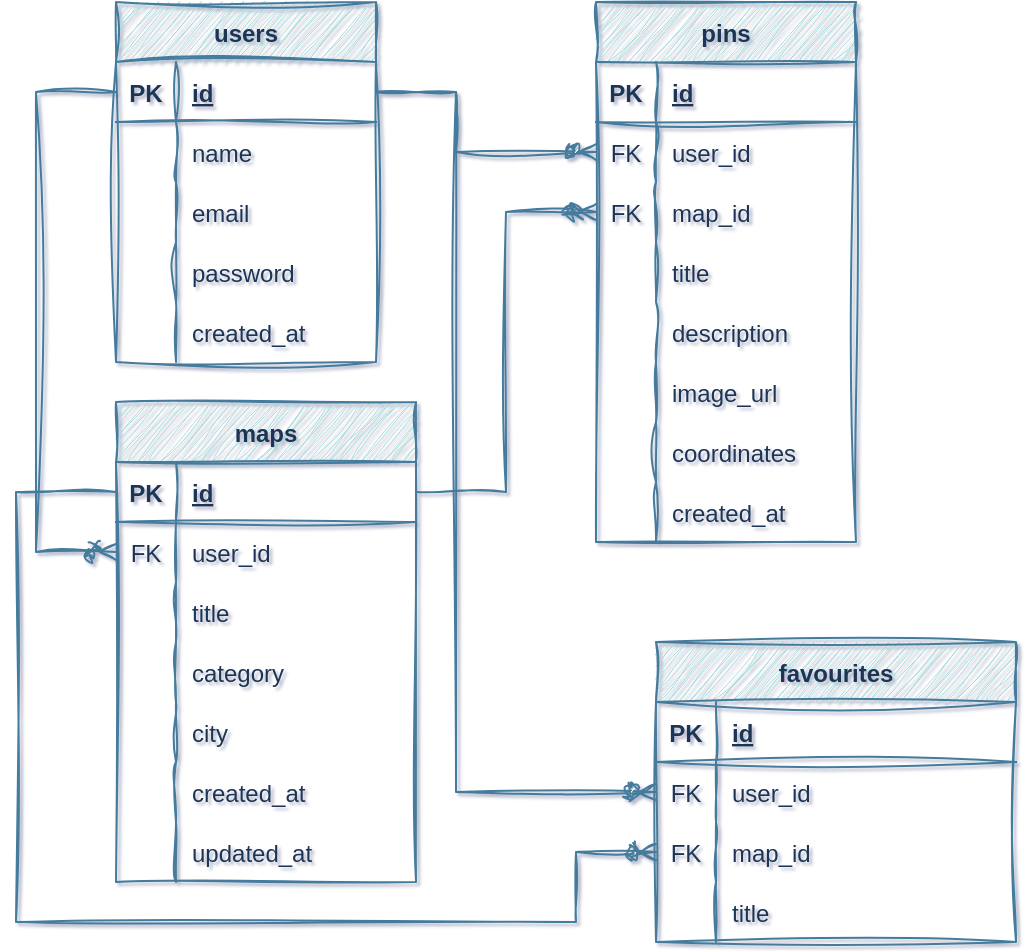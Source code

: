 <mxfile version="20.8.23" type="device"><diagram name="Page-1" id="-KQDsfkkm1I9ZccUTh6i"><mxGraphModel dx="874" dy="491" grid="1" gridSize="10" guides="1" tooltips="1" connect="1" arrows="1" fold="1" page="1" pageScale="1" pageWidth="850" pageHeight="1100" math="0" shadow="1"><root><mxCell id="0"/><mxCell id="1" parent="0"/><mxCell id="cDpO7_3bzDViNYDsbQps-1" value="users" style="shape=table;startSize=30;container=1;collapsible=1;childLayout=tableLayout;fixedRows=1;rowLines=0;fontStyle=1;align=center;resizeLast=1;sketch=1;curveFitting=1;jiggle=2;labelBackgroundColor=none;fillColor=#A8DADC;strokeColor=#457B9D;fontColor=#1D3557;rounded=0;" parent="1" vertex="1"><mxGeometry x="120" y="40" width="130" height="180" as="geometry"/></mxCell><mxCell id="cDpO7_3bzDViNYDsbQps-2" value="" style="shape=tableRow;horizontal=0;startSize=0;swimlaneHead=0;swimlaneBody=0;fillColor=none;collapsible=0;dropTarget=0;points=[[0,0.5],[1,0.5]];portConstraint=eastwest;top=0;left=0;right=0;bottom=1;sketch=1;curveFitting=1;jiggle=2;labelBackgroundColor=none;strokeColor=#457B9D;fontColor=#1D3557;rounded=0;" parent="cDpO7_3bzDViNYDsbQps-1" vertex="1"><mxGeometry y="30" width="130" height="30" as="geometry"/></mxCell><mxCell id="cDpO7_3bzDViNYDsbQps-3" value="PK" style="shape=partialRectangle;connectable=0;fillColor=none;top=0;left=0;bottom=0;right=0;fontStyle=1;overflow=hidden;sketch=1;curveFitting=1;jiggle=2;labelBackgroundColor=none;strokeColor=#457B9D;fontColor=#1D3557;rounded=0;" parent="cDpO7_3bzDViNYDsbQps-2" vertex="1"><mxGeometry width="30" height="30" as="geometry"><mxRectangle width="30" height="30" as="alternateBounds"/></mxGeometry></mxCell><mxCell id="cDpO7_3bzDViNYDsbQps-4" value="id" style="shape=partialRectangle;connectable=0;fillColor=none;top=0;left=0;bottom=0;right=0;align=left;spacingLeft=6;fontStyle=5;overflow=hidden;sketch=1;curveFitting=1;jiggle=2;labelBackgroundColor=none;strokeColor=#457B9D;fontColor=#1D3557;rounded=0;" parent="cDpO7_3bzDViNYDsbQps-2" vertex="1"><mxGeometry x="30" width="100" height="30" as="geometry"><mxRectangle width="100" height="30" as="alternateBounds"/></mxGeometry></mxCell><mxCell id="cDpO7_3bzDViNYDsbQps-5" value="" style="shape=tableRow;horizontal=0;startSize=0;swimlaneHead=0;swimlaneBody=0;fillColor=none;collapsible=0;dropTarget=0;points=[[0,0.5],[1,0.5]];portConstraint=eastwest;top=0;left=0;right=0;bottom=0;sketch=1;curveFitting=1;jiggle=2;labelBackgroundColor=none;strokeColor=#457B9D;fontColor=#1D3557;rounded=0;" parent="cDpO7_3bzDViNYDsbQps-1" vertex="1"><mxGeometry y="60" width="130" height="30" as="geometry"/></mxCell><mxCell id="cDpO7_3bzDViNYDsbQps-6" value="" style="shape=partialRectangle;connectable=0;fillColor=none;top=0;left=0;bottom=0;right=0;editable=1;overflow=hidden;sketch=1;curveFitting=1;jiggle=2;labelBackgroundColor=none;strokeColor=#457B9D;fontColor=#1D3557;rounded=0;" parent="cDpO7_3bzDViNYDsbQps-5" vertex="1"><mxGeometry width="30" height="30" as="geometry"><mxRectangle width="30" height="30" as="alternateBounds"/></mxGeometry></mxCell><mxCell id="cDpO7_3bzDViNYDsbQps-7" value="name" style="shape=partialRectangle;connectable=0;fillColor=none;top=0;left=0;bottom=0;right=0;align=left;spacingLeft=6;overflow=hidden;sketch=1;curveFitting=1;jiggle=2;labelBackgroundColor=none;strokeColor=#457B9D;fontColor=#1D3557;rounded=0;" parent="cDpO7_3bzDViNYDsbQps-5" vertex="1"><mxGeometry x="30" width="100" height="30" as="geometry"><mxRectangle width="100" height="30" as="alternateBounds"/></mxGeometry></mxCell><mxCell id="cDpO7_3bzDViNYDsbQps-8" value="" style="shape=tableRow;horizontal=0;startSize=0;swimlaneHead=0;swimlaneBody=0;fillColor=none;collapsible=0;dropTarget=0;points=[[0,0.5],[1,0.5]];portConstraint=eastwest;top=0;left=0;right=0;bottom=0;sketch=1;curveFitting=1;jiggle=2;labelBackgroundColor=none;strokeColor=#457B9D;fontColor=#1D3557;rounded=0;" parent="cDpO7_3bzDViNYDsbQps-1" vertex="1"><mxGeometry y="90" width="130" height="30" as="geometry"/></mxCell><mxCell id="cDpO7_3bzDViNYDsbQps-9" value="" style="shape=partialRectangle;connectable=0;fillColor=none;top=0;left=0;bottom=0;right=0;editable=1;overflow=hidden;sketch=1;curveFitting=1;jiggle=2;labelBackgroundColor=none;strokeColor=#457B9D;fontColor=#1D3557;rounded=0;" parent="cDpO7_3bzDViNYDsbQps-8" vertex="1"><mxGeometry width="30" height="30" as="geometry"><mxRectangle width="30" height="30" as="alternateBounds"/></mxGeometry></mxCell><mxCell id="cDpO7_3bzDViNYDsbQps-10" value="email" style="shape=partialRectangle;connectable=0;fillColor=none;top=0;left=0;bottom=0;right=0;align=left;spacingLeft=6;overflow=hidden;sketch=1;curveFitting=1;jiggle=2;labelBackgroundColor=none;strokeColor=#457B9D;fontColor=#1D3557;rounded=0;" parent="cDpO7_3bzDViNYDsbQps-8" vertex="1"><mxGeometry x="30" width="100" height="30" as="geometry"><mxRectangle width="100" height="30" as="alternateBounds"/></mxGeometry></mxCell><mxCell id="cDpO7_3bzDViNYDsbQps-11" value="" style="shape=tableRow;horizontal=0;startSize=0;swimlaneHead=0;swimlaneBody=0;fillColor=none;collapsible=0;dropTarget=0;points=[[0,0.5],[1,0.5]];portConstraint=eastwest;top=0;left=0;right=0;bottom=0;sketch=1;curveFitting=1;jiggle=2;labelBackgroundColor=none;strokeColor=#457B9D;fontColor=#1D3557;rounded=0;" parent="cDpO7_3bzDViNYDsbQps-1" vertex="1"><mxGeometry y="120" width="130" height="30" as="geometry"/></mxCell><mxCell id="cDpO7_3bzDViNYDsbQps-12" value="" style="shape=partialRectangle;connectable=0;fillColor=none;top=0;left=0;bottom=0;right=0;editable=1;overflow=hidden;sketch=1;curveFitting=1;jiggle=2;labelBackgroundColor=none;strokeColor=#457B9D;fontColor=#1D3557;rounded=0;" parent="cDpO7_3bzDViNYDsbQps-11" vertex="1"><mxGeometry width="30" height="30" as="geometry"><mxRectangle width="30" height="30" as="alternateBounds"/></mxGeometry></mxCell><mxCell id="cDpO7_3bzDViNYDsbQps-13" value="password" style="shape=partialRectangle;connectable=0;fillColor=none;top=0;left=0;bottom=0;right=0;align=left;spacingLeft=6;overflow=hidden;sketch=1;curveFitting=1;jiggle=2;labelBackgroundColor=none;strokeColor=#457B9D;fontColor=#1D3557;rounded=0;" parent="cDpO7_3bzDViNYDsbQps-11" vertex="1"><mxGeometry x="30" width="100" height="30" as="geometry"><mxRectangle width="100" height="30" as="alternateBounds"/></mxGeometry></mxCell><mxCell id="-z8tVT0KlxgqR9c1nPJX-4" value="" style="shape=tableRow;horizontal=0;startSize=0;swimlaneHead=0;swimlaneBody=0;fillColor=none;collapsible=0;dropTarget=0;points=[[0,0.5],[1,0.5]];portConstraint=eastwest;top=0;left=0;right=0;bottom=0;sketch=1;curveFitting=1;jiggle=2;labelBackgroundColor=none;strokeColor=#457B9D;fontColor=#1D3557;rounded=0;" vertex="1" parent="cDpO7_3bzDViNYDsbQps-1"><mxGeometry y="150" width="130" height="30" as="geometry"/></mxCell><mxCell id="-z8tVT0KlxgqR9c1nPJX-5" value="" style="shape=partialRectangle;connectable=0;fillColor=none;top=0;left=0;bottom=0;right=0;editable=1;overflow=hidden;sketch=1;curveFitting=1;jiggle=2;labelBackgroundColor=none;strokeColor=#457B9D;fontColor=#1D3557;rounded=0;" vertex="1" parent="-z8tVT0KlxgqR9c1nPJX-4"><mxGeometry width="30" height="30" as="geometry"><mxRectangle width="30" height="30" as="alternateBounds"/></mxGeometry></mxCell><mxCell id="-z8tVT0KlxgqR9c1nPJX-6" value="created_at" style="shape=partialRectangle;connectable=0;fillColor=none;top=0;left=0;bottom=0;right=0;align=left;spacingLeft=6;overflow=hidden;sketch=1;curveFitting=1;jiggle=2;labelBackgroundColor=none;strokeColor=#457B9D;fontColor=#1D3557;rounded=0;" vertex="1" parent="-z8tVT0KlxgqR9c1nPJX-4"><mxGeometry x="30" width="100" height="30" as="geometry"><mxRectangle width="100" height="30" as="alternateBounds"/></mxGeometry></mxCell><mxCell id="cDpO7_3bzDViNYDsbQps-14" value="maps" style="shape=table;startSize=30;container=1;collapsible=1;childLayout=tableLayout;fixedRows=1;rowLines=0;fontStyle=1;align=center;resizeLast=1;sketch=1;curveFitting=1;jiggle=2;labelBackgroundColor=none;fillColor=#A8DADC;strokeColor=#457B9D;fontColor=#1D3557;rounded=0;" parent="1" vertex="1"><mxGeometry x="120" y="240" width="150" height="240" as="geometry"/></mxCell><mxCell id="cDpO7_3bzDViNYDsbQps-15" value="" style="shape=tableRow;horizontal=0;startSize=0;swimlaneHead=0;swimlaneBody=0;fillColor=none;collapsible=0;dropTarget=0;points=[[0,0.5],[1,0.5]];portConstraint=eastwest;top=0;left=0;right=0;bottom=1;sketch=1;curveFitting=1;jiggle=2;labelBackgroundColor=none;strokeColor=#457B9D;fontColor=#1D3557;rounded=0;" parent="cDpO7_3bzDViNYDsbQps-14" vertex="1"><mxGeometry y="30" width="150" height="30" as="geometry"/></mxCell><mxCell id="cDpO7_3bzDViNYDsbQps-16" value="PK" style="shape=partialRectangle;connectable=0;fillColor=none;top=0;left=0;bottom=0;right=0;fontStyle=1;overflow=hidden;sketch=1;curveFitting=1;jiggle=2;labelBackgroundColor=none;strokeColor=#457B9D;fontColor=#1D3557;rounded=0;" parent="cDpO7_3bzDViNYDsbQps-15" vertex="1"><mxGeometry width="30" height="30" as="geometry"><mxRectangle width="30" height="30" as="alternateBounds"/></mxGeometry></mxCell><mxCell id="cDpO7_3bzDViNYDsbQps-17" value="id" style="shape=partialRectangle;connectable=0;fillColor=none;top=0;left=0;bottom=0;right=0;align=left;spacingLeft=6;fontStyle=5;overflow=hidden;sketch=1;curveFitting=1;jiggle=2;labelBackgroundColor=none;strokeColor=#457B9D;fontColor=#1D3557;rounded=0;" parent="cDpO7_3bzDViNYDsbQps-15" vertex="1"><mxGeometry x="30" width="120" height="30" as="geometry"><mxRectangle width="120" height="30" as="alternateBounds"/></mxGeometry></mxCell><mxCell id="cDpO7_3bzDViNYDsbQps-88" value="" style="shape=tableRow;horizontal=0;startSize=0;swimlaneHead=0;swimlaneBody=0;fillColor=none;collapsible=0;dropTarget=0;points=[[0,0.5],[1,0.5]];portConstraint=eastwest;top=0;left=0;right=0;bottom=0;sketch=1;curveFitting=1;jiggle=2;labelBackgroundColor=none;strokeColor=#457B9D;fontColor=#1D3557;rounded=0;" parent="cDpO7_3bzDViNYDsbQps-14" vertex="1"><mxGeometry y="60" width="150" height="30" as="geometry"/></mxCell><mxCell id="cDpO7_3bzDViNYDsbQps-89" value="FK" style="shape=partialRectangle;connectable=0;fillColor=none;top=0;left=0;bottom=0;right=0;fontStyle=0;overflow=hidden;sketch=1;curveFitting=1;jiggle=2;labelBackgroundColor=none;strokeColor=#457B9D;fontColor=#1D3557;rounded=0;" parent="cDpO7_3bzDViNYDsbQps-88" vertex="1"><mxGeometry width="30" height="30" as="geometry"><mxRectangle width="30" height="30" as="alternateBounds"/></mxGeometry></mxCell><mxCell id="cDpO7_3bzDViNYDsbQps-90" value="user_id" style="shape=partialRectangle;connectable=0;fillColor=none;top=0;left=0;bottom=0;right=0;align=left;spacingLeft=6;fontStyle=0;overflow=hidden;sketch=1;curveFitting=1;jiggle=2;labelBackgroundColor=none;strokeColor=#457B9D;fontColor=#1D3557;rounded=0;" parent="cDpO7_3bzDViNYDsbQps-88" vertex="1"><mxGeometry x="30" width="120" height="30" as="geometry"><mxRectangle width="120" height="30" as="alternateBounds"/></mxGeometry></mxCell><mxCell id="cDpO7_3bzDViNYDsbQps-18" value="" style="shape=tableRow;horizontal=0;startSize=0;swimlaneHead=0;swimlaneBody=0;fillColor=none;collapsible=0;dropTarget=0;points=[[0,0.5],[1,0.5]];portConstraint=eastwest;top=0;left=0;right=0;bottom=0;sketch=1;curveFitting=1;jiggle=2;labelBackgroundColor=none;strokeColor=#457B9D;fontColor=#1D3557;rounded=0;" parent="cDpO7_3bzDViNYDsbQps-14" vertex="1"><mxGeometry y="90" width="150" height="30" as="geometry"/></mxCell><mxCell id="cDpO7_3bzDViNYDsbQps-19" value="" style="shape=partialRectangle;connectable=0;fillColor=none;top=0;left=0;bottom=0;right=0;editable=1;overflow=hidden;sketch=1;curveFitting=1;jiggle=2;labelBackgroundColor=none;strokeColor=#457B9D;fontColor=#1D3557;rounded=0;" parent="cDpO7_3bzDViNYDsbQps-18" vertex="1"><mxGeometry width="30" height="30" as="geometry"><mxRectangle width="30" height="30" as="alternateBounds"/></mxGeometry></mxCell><mxCell id="cDpO7_3bzDViNYDsbQps-20" value="title" style="shape=partialRectangle;connectable=0;fillColor=none;top=0;left=0;bottom=0;right=0;align=left;spacingLeft=6;overflow=hidden;sketch=1;curveFitting=1;jiggle=2;labelBackgroundColor=none;strokeColor=#457B9D;fontColor=#1D3557;rounded=0;" parent="cDpO7_3bzDViNYDsbQps-18" vertex="1"><mxGeometry x="30" width="120" height="30" as="geometry"><mxRectangle width="120" height="30" as="alternateBounds"/></mxGeometry></mxCell><mxCell id="cDpO7_3bzDViNYDsbQps-21" value="" style="shape=tableRow;horizontal=0;startSize=0;swimlaneHead=0;swimlaneBody=0;fillColor=none;collapsible=0;dropTarget=0;points=[[0,0.5],[1,0.5]];portConstraint=eastwest;top=0;left=0;right=0;bottom=0;sketch=1;curveFitting=1;jiggle=2;labelBackgroundColor=none;strokeColor=#457B9D;fontColor=#1D3557;rounded=0;" parent="cDpO7_3bzDViNYDsbQps-14" vertex="1"><mxGeometry y="120" width="150" height="30" as="geometry"/></mxCell><mxCell id="cDpO7_3bzDViNYDsbQps-22" value="" style="shape=partialRectangle;connectable=0;fillColor=none;top=0;left=0;bottom=0;right=0;editable=1;overflow=hidden;sketch=1;curveFitting=1;jiggle=2;labelBackgroundColor=none;strokeColor=#457B9D;fontColor=#1D3557;rounded=0;" parent="cDpO7_3bzDViNYDsbQps-21" vertex="1"><mxGeometry width="30" height="30" as="geometry"><mxRectangle width="30" height="30" as="alternateBounds"/></mxGeometry></mxCell><mxCell id="cDpO7_3bzDViNYDsbQps-23" value="category" style="shape=partialRectangle;connectable=0;fillColor=none;top=0;left=0;bottom=0;right=0;align=left;spacingLeft=6;overflow=hidden;sketch=1;curveFitting=1;jiggle=2;labelBackgroundColor=none;strokeColor=#457B9D;fontColor=#1D3557;rounded=0;" parent="cDpO7_3bzDViNYDsbQps-21" vertex="1"><mxGeometry x="30" width="120" height="30" as="geometry"><mxRectangle width="120" height="30" as="alternateBounds"/></mxGeometry></mxCell><mxCell id="cDpO7_3bzDViNYDsbQps-24" value="" style="shape=tableRow;horizontal=0;startSize=0;swimlaneHead=0;swimlaneBody=0;fillColor=none;collapsible=0;dropTarget=0;points=[[0,0.5],[1,0.5]];portConstraint=eastwest;top=0;left=0;right=0;bottom=0;sketch=1;curveFitting=1;jiggle=2;labelBackgroundColor=none;strokeColor=#457B9D;fontColor=#1D3557;rounded=0;" parent="cDpO7_3bzDViNYDsbQps-14" vertex="1"><mxGeometry y="150" width="150" height="30" as="geometry"/></mxCell><mxCell id="cDpO7_3bzDViNYDsbQps-25" value="" style="shape=partialRectangle;connectable=0;fillColor=none;top=0;left=0;bottom=0;right=0;editable=1;overflow=hidden;sketch=1;curveFitting=1;jiggle=2;labelBackgroundColor=none;strokeColor=#457B9D;fontColor=#1D3557;rounded=0;" parent="cDpO7_3bzDViNYDsbQps-24" vertex="1"><mxGeometry width="30" height="30" as="geometry"><mxRectangle width="30" height="30" as="alternateBounds"/></mxGeometry></mxCell><mxCell id="cDpO7_3bzDViNYDsbQps-26" value="city" style="shape=partialRectangle;connectable=0;fillColor=none;top=0;left=0;bottom=0;right=0;align=left;spacingLeft=6;overflow=hidden;sketch=1;curveFitting=1;jiggle=2;labelBackgroundColor=none;strokeColor=#457B9D;fontColor=#1D3557;rounded=0;" parent="cDpO7_3bzDViNYDsbQps-24" vertex="1"><mxGeometry x="30" width="120" height="30" as="geometry"><mxRectangle width="120" height="30" as="alternateBounds"/></mxGeometry></mxCell><mxCell id="-z8tVT0KlxgqR9c1nPJX-7" value="" style="shape=tableRow;horizontal=0;startSize=0;swimlaneHead=0;swimlaneBody=0;fillColor=none;collapsible=0;dropTarget=0;points=[[0,0.5],[1,0.5]];portConstraint=eastwest;top=0;left=0;right=0;bottom=0;sketch=1;curveFitting=1;jiggle=2;labelBackgroundColor=none;strokeColor=#457B9D;fontColor=#1D3557;rounded=0;" vertex="1" parent="cDpO7_3bzDViNYDsbQps-14"><mxGeometry y="180" width="150" height="30" as="geometry"/></mxCell><mxCell id="-z8tVT0KlxgqR9c1nPJX-8" value="" style="shape=partialRectangle;connectable=0;fillColor=none;top=0;left=0;bottom=0;right=0;editable=1;overflow=hidden;sketch=1;curveFitting=1;jiggle=2;labelBackgroundColor=none;strokeColor=#457B9D;fontColor=#1D3557;rounded=0;" vertex="1" parent="-z8tVT0KlxgqR9c1nPJX-7"><mxGeometry width="30" height="30" as="geometry"><mxRectangle width="30" height="30" as="alternateBounds"/></mxGeometry></mxCell><mxCell id="-z8tVT0KlxgqR9c1nPJX-9" value="created_at" style="shape=partialRectangle;connectable=0;fillColor=none;top=0;left=0;bottom=0;right=0;align=left;spacingLeft=6;overflow=hidden;sketch=1;curveFitting=1;jiggle=2;labelBackgroundColor=none;strokeColor=#457B9D;fontColor=#1D3557;rounded=0;" vertex="1" parent="-z8tVT0KlxgqR9c1nPJX-7"><mxGeometry x="30" width="120" height="30" as="geometry"><mxRectangle width="120" height="30" as="alternateBounds"/></mxGeometry></mxCell><mxCell id="-z8tVT0KlxgqR9c1nPJX-10" value="" style="shape=tableRow;horizontal=0;startSize=0;swimlaneHead=0;swimlaneBody=0;fillColor=none;collapsible=0;dropTarget=0;points=[[0,0.5],[1,0.5]];portConstraint=eastwest;top=0;left=0;right=0;bottom=0;sketch=1;curveFitting=1;jiggle=2;labelBackgroundColor=none;strokeColor=#457B9D;fontColor=#1D3557;rounded=0;" vertex="1" parent="cDpO7_3bzDViNYDsbQps-14"><mxGeometry y="210" width="150" height="30" as="geometry"/></mxCell><mxCell id="-z8tVT0KlxgqR9c1nPJX-11" value="" style="shape=partialRectangle;connectable=0;fillColor=none;top=0;left=0;bottom=0;right=0;editable=1;overflow=hidden;sketch=1;curveFitting=1;jiggle=2;labelBackgroundColor=none;strokeColor=#457B9D;fontColor=#1D3557;rounded=0;" vertex="1" parent="-z8tVT0KlxgqR9c1nPJX-10"><mxGeometry width="30" height="30" as="geometry"><mxRectangle width="30" height="30" as="alternateBounds"/></mxGeometry></mxCell><mxCell id="-z8tVT0KlxgqR9c1nPJX-12" value="updated_at" style="shape=partialRectangle;connectable=0;fillColor=none;top=0;left=0;bottom=0;right=0;align=left;spacingLeft=6;overflow=hidden;sketch=1;curveFitting=1;jiggle=2;labelBackgroundColor=none;strokeColor=#457B9D;fontColor=#1D3557;rounded=0;" vertex="1" parent="-z8tVT0KlxgqR9c1nPJX-10"><mxGeometry x="30" width="120" height="30" as="geometry"><mxRectangle width="120" height="30" as="alternateBounds"/></mxGeometry></mxCell><mxCell id="cDpO7_3bzDViNYDsbQps-31" value="pins" style="shape=table;startSize=30;container=1;collapsible=1;childLayout=tableLayout;fixedRows=1;rowLines=0;fontStyle=1;align=center;resizeLast=1;sketch=1;curveFitting=1;jiggle=2;labelBackgroundColor=none;fillColor=#A8DADC;strokeColor=#457B9D;fontColor=#1D3557;rounded=0;" parent="1" vertex="1"><mxGeometry x="360" y="40" width="130" height="270" as="geometry"/></mxCell><mxCell id="cDpO7_3bzDViNYDsbQps-32" value="" style="shape=tableRow;horizontal=0;startSize=0;swimlaneHead=0;swimlaneBody=0;fillColor=none;collapsible=0;dropTarget=0;points=[[0,0.5],[1,0.5]];portConstraint=eastwest;top=0;left=0;right=0;bottom=1;sketch=1;curveFitting=1;jiggle=2;labelBackgroundColor=none;strokeColor=#457B9D;fontColor=#1D3557;rounded=0;" parent="cDpO7_3bzDViNYDsbQps-31" vertex="1"><mxGeometry y="30" width="130" height="30" as="geometry"/></mxCell><mxCell id="cDpO7_3bzDViNYDsbQps-33" value="PK" style="shape=partialRectangle;connectable=0;fillColor=none;top=0;left=0;bottom=0;right=0;fontStyle=1;overflow=hidden;sketch=1;curveFitting=1;jiggle=2;labelBackgroundColor=none;strokeColor=#457B9D;fontColor=#1D3557;rounded=0;" parent="cDpO7_3bzDViNYDsbQps-32" vertex="1"><mxGeometry width="30" height="30" as="geometry"><mxRectangle width="30" height="30" as="alternateBounds"/></mxGeometry></mxCell><mxCell id="cDpO7_3bzDViNYDsbQps-34" value="id" style="shape=partialRectangle;connectable=0;fillColor=none;top=0;left=0;bottom=0;right=0;align=left;spacingLeft=6;fontStyle=5;overflow=hidden;sketch=1;curveFitting=1;jiggle=2;labelBackgroundColor=none;strokeColor=#457B9D;fontColor=#1D3557;rounded=0;" parent="cDpO7_3bzDViNYDsbQps-32" vertex="1"><mxGeometry x="30" width="100" height="30" as="geometry"><mxRectangle width="100" height="30" as="alternateBounds"/></mxGeometry></mxCell><mxCell id="cDpO7_3bzDViNYDsbQps-54" value="" style="shape=tableRow;horizontal=0;startSize=0;swimlaneHead=0;swimlaneBody=0;fillColor=none;collapsible=0;dropTarget=0;points=[[0,0.5],[1,0.5]];portConstraint=eastwest;top=0;left=0;right=0;bottom=0;sketch=1;curveFitting=1;jiggle=2;labelBackgroundColor=none;strokeColor=#457B9D;fontColor=#1D3557;rounded=0;" parent="cDpO7_3bzDViNYDsbQps-31" vertex="1"><mxGeometry y="60" width="130" height="30" as="geometry"/></mxCell><mxCell id="cDpO7_3bzDViNYDsbQps-55" value="FK" style="shape=partialRectangle;connectable=0;fillColor=none;top=0;left=0;bottom=0;right=0;fontStyle=0;overflow=hidden;sketch=1;curveFitting=1;jiggle=2;labelBackgroundColor=none;strokeColor=#457B9D;fontColor=#1D3557;rounded=0;" parent="cDpO7_3bzDViNYDsbQps-54" vertex="1"><mxGeometry width="30" height="30" as="geometry"><mxRectangle width="30" height="30" as="alternateBounds"/></mxGeometry></mxCell><mxCell id="cDpO7_3bzDViNYDsbQps-56" value="user_id" style="shape=partialRectangle;connectable=0;fillColor=none;top=0;left=0;bottom=0;right=0;align=left;spacingLeft=6;fontStyle=0;overflow=hidden;sketch=1;curveFitting=1;jiggle=2;labelBackgroundColor=none;strokeColor=#457B9D;fontColor=#1D3557;rounded=0;" parent="cDpO7_3bzDViNYDsbQps-54" vertex="1"><mxGeometry x="30" width="100" height="30" as="geometry"><mxRectangle width="100" height="30" as="alternateBounds"/></mxGeometry></mxCell><mxCell id="cDpO7_3bzDViNYDsbQps-80" value="" style="shape=tableRow;horizontal=0;startSize=0;swimlaneHead=0;swimlaneBody=0;fillColor=none;collapsible=0;dropTarget=0;points=[[0,0.5],[1,0.5]];portConstraint=eastwest;top=0;left=0;right=0;bottom=0;sketch=1;curveFitting=1;jiggle=2;labelBackgroundColor=none;strokeColor=#457B9D;fontColor=#1D3557;rounded=0;" parent="cDpO7_3bzDViNYDsbQps-31" vertex="1"><mxGeometry y="90" width="130" height="30" as="geometry"/></mxCell><mxCell id="cDpO7_3bzDViNYDsbQps-81" value="FK" style="shape=partialRectangle;connectable=0;fillColor=none;top=0;left=0;bottom=0;right=0;fontStyle=0;overflow=hidden;sketch=1;curveFitting=1;jiggle=2;labelBackgroundColor=none;strokeColor=#457B9D;fontColor=#1D3557;rounded=0;" parent="cDpO7_3bzDViNYDsbQps-80" vertex="1"><mxGeometry width="30" height="30" as="geometry"><mxRectangle width="30" height="30" as="alternateBounds"/></mxGeometry></mxCell><mxCell id="cDpO7_3bzDViNYDsbQps-82" value="map_id" style="shape=partialRectangle;connectable=0;fillColor=none;top=0;left=0;bottom=0;right=0;align=left;spacingLeft=6;fontStyle=0;overflow=hidden;sketch=1;curveFitting=1;jiggle=2;labelBackgroundColor=none;strokeColor=#457B9D;fontColor=#1D3557;rounded=0;" parent="cDpO7_3bzDViNYDsbQps-80" vertex="1"><mxGeometry x="30" width="100" height="30" as="geometry"><mxRectangle width="100" height="30" as="alternateBounds"/></mxGeometry></mxCell><mxCell id="cDpO7_3bzDViNYDsbQps-35" value="" style="shape=tableRow;horizontal=0;startSize=0;swimlaneHead=0;swimlaneBody=0;fillColor=none;collapsible=0;dropTarget=0;points=[[0,0.5],[1,0.5]];portConstraint=eastwest;top=0;left=0;right=0;bottom=0;sketch=1;curveFitting=1;jiggle=2;labelBackgroundColor=none;strokeColor=#457B9D;fontColor=#1D3557;rounded=0;" parent="cDpO7_3bzDViNYDsbQps-31" vertex="1"><mxGeometry y="120" width="130" height="30" as="geometry"/></mxCell><mxCell id="cDpO7_3bzDViNYDsbQps-36" value="" style="shape=partialRectangle;connectable=0;fillColor=none;top=0;left=0;bottom=0;right=0;editable=1;overflow=hidden;sketch=1;curveFitting=1;jiggle=2;labelBackgroundColor=none;strokeColor=#457B9D;fontColor=#1D3557;rounded=0;" parent="cDpO7_3bzDViNYDsbQps-35" vertex="1"><mxGeometry width="30" height="30" as="geometry"><mxRectangle width="30" height="30" as="alternateBounds"/></mxGeometry></mxCell><mxCell id="cDpO7_3bzDViNYDsbQps-37" value="title" style="shape=partialRectangle;connectable=0;fillColor=none;top=0;left=0;bottom=0;right=0;align=left;spacingLeft=6;overflow=hidden;sketch=1;curveFitting=1;jiggle=2;labelBackgroundColor=none;strokeColor=#457B9D;fontColor=#1D3557;rounded=0;" parent="cDpO7_3bzDViNYDsbQps-35" vertex="1"><mxGeometry x="30" width="100" height="30" as="geometry"><mxRectangle width="100" height="30" as="alternateBounds"/></mxGeometry></mxCell><mxCell id="cDpO7_3bzDViNYDsbQps-38" value="" style="shape=tableRow;horizontal=0;startSize=0;swimlaneHead=0;swimlaneBody=0;fillColor=none;collapsible=0;dropTarget=0;points=[[0,0.5],[1,0.5]];portConstraint=eastwest;top=0;left=0;right=0;bottom=0;sketch=1;curveFitting=1;jiggle=2;labelBackgroundColor=none;strokeColor=#457B9D;fontColor=#1D3557;rounded=0;" parent="cDpO7_3bzDViNYDsbQps-31" vertex="1"><mxGeometry y="150" width="130" height="30" as="geometry"/></mxCell><mxCell id="cDpO7_3bzDViNYDsbQps-39" value="" style="shape=partialRectangle;connectable=0;fillColor=none;top=0;left=0;bottom=0;right=0;editable=1;overflow=hidden;sketch=1;curveFitting=1;jiggle=2;labelBackgroundColor=none;strokeColor=#457B9D;fontColor=#1D3557;rounded=0;" parent="cDpO7_3bzDViNYDsbQps-38" vertex="1"><mxGeometry width="30" height="30" as="geometry"><mxRectangle width="30" height="30" as="alternateBounds"/></mxGeometry></mxCell><mxCell id="cDpO7_3bzDViNYDsbQps-40" value="description" style="shape=partialRectangle;connectable=0;fillColor=none;top=0;left=0;bottom=0;right=0;align=left;spacingLeft=6;overflow=hidden;sketch=1;curveFitting=1;jiggle=2;labelBackgroundColor=none;strokeColor=#457B9D;fontColor=#1D3557;rounded=0;" parent="cDpO7_3bzDViNYDsbQps-38" vertex="1"><mxGeometry x="30" width="100" height="30" as="geometry"><mxRectangle width="100" height="30" as="alternateBounds"/></mxGeometry></mxCell><mxCell id="cDpO7_3bzDViNYDsbQps-41" value="" style="shape=tableRow;horizontal=0;startSize=0;swimlaneHead=0;swimlaneBody=0;fillColor=none;collapsible=0;dropTarget=0;points=[[0,0.5],[1,0.5]];portConstraint=eastwest;top=0;left=0;right=0;bottom=0;sketch=1;curveFitting=1;jiggle=2;labelBackgroundColor=none;strokeColor=#457B9D;fontColor=#1D3557;rounded=0;" parent="cDpO7_3bzDViNYDsbQps-31" vertex="1"><mxGeometry y="180" width="130" height="30" as="geometry"/></mxCell><mxCell id="cDpO7_3bzDViNYDsbQps-42" value="" style="shape=partialRectangle;connectable=0;fillColor=none;top=0;left=0;bottom=0;right=0;editable=1;overflow=hidden;sketch=1;curveFitting=1;jiggle=2;labelBackgroundColor=none;strokeColor=#457B9D;fontColor=#1D3557;rounded=0;" parent="cDpO7_3bzDViNYDsbQps-41" vertex="1"><mxGeometry width="30" height="30" as="geometry"><mxRectangle width="30" height="30" as="alternateBounds"/></mxGeometry></mxCell><mxCell id="cDpO7_3bzDViNYDsbQps-43" value="image_url" style="shape=partialRectangle;connectable=0;fillColor=none;top=0;left=0;bottom=0;right=0;align=left;spacingLeft=6;overflow=hidden;sketch=1;curveFitting=1;jiggle=2;labelBackgroundColor=none;strokeColor=#457B9D;fontColor=#1D3557;rounded=0;" parent="cDpO7_3bzDViNYDsbQps-41" vertex="1"><mxGeometry x="30" width="100" height="30" as="geometry"><mxRectangle width="100" height="30" as="alternateBounds"/></mxGeometry></mxCell><mxCell id="cDpO7_3bzDViNYDsbQps-44" value="" style="shape=tableRow;horizontal=0;startSize=0;swimlaneHead=0;swimlaneBody=0;fillColor=none;collapsible=0;dropTarget=0;points=[[0,0.5],[1,0.5]];portConstraint=eastwest;top=0;left=0;right=0;bottom=0;sketch=1;curveFitting=1;jiggle=2;labelBackgroundColor=none;strokeColor=#457B9D;fontColor=#1D3557;rounded=0;" parent="cDpO7_3bzDViNYDsbQps-31" vertex="1"><mxGeometry y="210" width="130" height="30" as="geometry"/></mxCell><mxCell id="cDpO7_3bzDViNYDsbQps-45" value="" style="shape=partialRectangle;connectable=0;fillColor=none;top=0;left=0;bottom=0;right=0;editable=1;overflow=hidden;sketch=1;curveFitting=1;jiggle=2;labelBackgroundColor=none;strokeColor=#457B9D;fontColor=#1D3557;rounded=0;" parent="cDpO7_3bzDViNYDsbQps-44" vertex="1"><mxGeometry width="30" height="30" as="geometry"><mxRectangle width="30" height="30" as="alternateBounds"/></mxGeometry></mxCell><mxCell id="cDpO7_3bzDViNYDsbQps-46" value="coordinates" style="shape=partialRectangle;connectable=0;fillColor=none;top=0;left=0;bottom=0;right=0;align=left;spacingLeft=6;overflow=hidden;sketch=1;curveFitting=1;jiggle=2;labelBackgroundColor=none;strokeColor=#457B9D;fontColor=#1D3557;rounded=0;" parent="cDpO7_3bzDViNYDsbQps-44" vertex="1"><mxGeometry x="30" width="100" height="30" as="geometry"><mxRectangle width="100" height="30" as="alternateBounds"/></mxGeometry></mxCell><mxCell id="cDpO7_3bzDViNYDsbQps-47" value="" style="shape=tableRow;horizontal=0;startSize=0;swimlaneHead=0;swimlaneBody=0;fillColor=none;collapsible=0;dropTarget=0;points=[[0,0.5],[1,0.5]];portConstraint=eastwest;top=0;left=0;right=0;bottom=0;sketch=1;curveFitting=1;jiggle=2;labelBackgroundColor=none;strokeColor=#457B9D;fontColor=#1D3557;rounded=0;" parent="cDpO7_3bzDViNYDsbQps-31" vertex="1"><mxGeometry y="240" width="130" height="30" as="geometry"/></mxCell><mxCell id="cDpO7_3bzDViNYDsbQps-48" value="" style="shape=partialRectangle;connectable=0;fillColor=none;top=0;left=0;bottom=0;right=0;editable=1;overflow=hidden;sketch=1;curveFitting=1;jiggle=2;labelBackgroundColor=none;strokeColor=#457B9D;fontColor=#1D3557;rounded=0;" parent="cDpO7_3bzDViNYDsbQps-47" vertex="1"><mxGeometry width="30" height="30" as="geometry"><mxRectangle width="30" height="30" as="alternateBounds"/></mxGeometry></mxCell><mxCell id="cDpO7_3bzDViNYDsbQps-49" value="created_at" style="shape=partialRectangle;connectable=0;fillColor=none;top=0;left=0;bottom=0;right=0;align=left;spacingLeft=6;overflow=hidden;sketch=1;curveFitting=1;jiggle=2;labelBackgroundColor=none;strokeColor=#457B9D;fontColor=#1D3557;rounded=0;" parent="cDpO7_3bzDViNYDsbQps-47" vertex="1"><mxGeometry x="30" width="100" height="30" as="geometry"><mxRectangle width="100" height="30" as="alternateBounds"/></mxGeometry></mxCell><mxCell id="cDpO7_3bzDViNYDsbQps-57" value="favourites" style="shape=table;startSize=30;container=1;collapsible=1;childLayout=tableLayout;fixedRows=1;rowLines=0;fontStyle=1;align=center;resizeLast=1;sketch=1;curveFitting=1;jiggle=2;labelBackgroundColor=none;fillColor=#A8DADC;strokeColor=#457B9D;fontColor=#1D3557;rounded=0;" parent="1" vertex="1"><mxGeometry x="390" y="360" width="180" height="150" as="geometry"/></mxCell><mxCell id="cDpO7_3bzDViNYDsbQps-58" value="" style="shape=tableRow;horizontal=0;startSize=0;swimlaneHead=0;swimlaneBody=0;fillColor=none;collapsible=0;dropTarget=0;points=[[0,0.5],[1,0.5]];portConstraint=eastwest;top=0;left=0;right=0;bottom=1;sketch=1;curveFitting=1;jiggle=2;labelBackgroundColor=none;strokeColor=#457B9D;fontColor=#1D3557;rounded=0;" parent="cDpO7_3bzDViNYDsbQps-57" vertex="1"><mxGeometry y="30" width="180" height="30" as="geometry"/></mxCell><mxCell id="cDpO7_3bzDViNYDsbQps-59" value="PK" style="shape=partialRectangle;connectable=0;fillColor=none;top=0;left=0;bottom=0;right=0;fontStyle=1;overflow=hidden;sketch=1;curveFitting=1;jiggle=2;labelBackgroundColor=none;strokeColor=#457B9D;fontColor=#1D3557;rounded=0;" parent="cDpO7_3bzDViNYDsbQps-58" vertex="1"><mxGeometry width="30" height="30" as="geometry"><mxRectangle width="30" height="30" as="alternateBounds"/></mxGeometry></mxCell><mxCell id="cDpO7_3bzDViNYDsbQps-60" value="id" style="shape=partialRectangle;connectable=0;fillColor=none;top=0;left=0;bottom=0;right=0;align=left;spacingLeft=6;fontStyle=5;overflow=hidden;sketch=1;curveFitting=1;jiggle=2;labelBackgroundColor=none;strokeColor=#457B9D;fontColor=#1D3557;rounded=0;" parent="cDpO7_3bzDViNYDsbQps-58" vertex="1"><mxGeometry x="30" width="150" height="30" as="geometry"><mxRectangle width="150" height="30" as="alternateBounds"/></mxGeometry></mxCell><mxCell id="cDpO7_3bzDViNYDsbQps-75" value="" style="shape=tableRow;horizontal=0;startSize=0;swimlaneHead=0;swimlaneBody=0;fillColor=none;collapsible=0;dropTarget=0;points=[[0,0.5],[1,0.5]];portConstraint=eastwest;top=0;left=0;right=0;bottom=0;sketch=1;curveFitting=1;jiggle=2;labelBackgroundColor=none;strokeColor=#457B9D;fontColor=#1D3557;rounded=0;" parent="cDpO7_3bzDViNYDsbQps-57" vertex="1"><mxGeometry y="60" width="180" height="30" as="geometry"/></mxCell><mxCell id="cDpO7_3bzDViNYDsbQps-76" value="FK" style="shape=partialRectangle;connectable=0;fillColor=none;top=0;left=0;bottom=0;right=0;fontStyle=0;overflow=hidden;sketch=1;curveFitting=1;jiggle=2;labelBackgroundColor=none;strokeColor=#457B9D;fontColor=#1D3557;rounded=0;" parent="cDpO7_3bzDViNYDsbQps-75" vertex="1"><mxGeometry width="30" height="30" as="geometry"><mxRectangle width="30" height="30" as="alternateBounds"/></mxGeometry></mxCell><mxCell id="cDpO7_3bzDViNYDsbQps-77" value="user_id" style="shape=partialRectangle;connectable=0;fillColor=none;top=0;left=0;bottom=0;right=0;align=left;spacingLeft=6;fontStyle=0;overflow=hidden;sketch=1;curveFitting=1;jiggle=2;labelBackgroundColor=none;strokeColor=#457B9D;fontColor=#1D3557;rounded=0;" parent="cDpO7_3bzDViNYDsbQps-75" vertex="1"><mxGeometry x="30" width="150" height="30" as="geometry"><mxRectangle width="150" height="30" as="alternateBounds"/></mxGeometry></mxCell><mxCell id="cDpO7_3bzDViNYDsbQps-71" value="" style="shape=tableRow;horizontal=0;startSize=0;swimlaneHead=0;swimlaneBody=0;fillColor=none;collapsible=0;dropTarget=0;points=[[0,0.5],[1,0.5]];portConstraint=eastwest;top=0;left=0;right=0;bottom=0;sketch=1;curveFitting=1;jiggle=2;labelBackgroundColor=none;strokeColor=#457B9D;fontColor=#1D3557;rounded=0;" parent="cDpO7_3bzDViNYDsbQps-57" vertex="1"><mxGeometry y="90" width="180" height="30" as="geometry"/></mxCell><mxCell id="cDpO7_3bzDViNYDsbQps-72" value="FK" style="shape=partialRectangle;connectable=0;fillColor=none;top=0;left=0;bottom=0;right=0;fontStyle=0;overflow=hidden;sketch=1;curveFitting=1;jiggle=2;labelBackgroundColor=none;strokeColor=#457B9D;fontColor=#1D3557;rounded=0;" parent="cDpO7_3bzDViNYDsbQps-71" vertex="1"><mxGeometry width="30" height="30" as="geometry"><mxRectangle width="30" height="30" as="alternateBounds"/></mxGeometry></mxCell><mxCell id="cDpO7_3bzDViNYDsbQps-73" value="map_id" style="shape=partialRectangle;connectable=0;fillColor=none;top=0;left=0;bottom=0;right=0;align=left;spacingLeft=6;fontStyle=0;overflow=hidden;sketch=1;curveFitting=1;jiggle=2;labelBackgroundColor=none;strokeColor=#457B9D;fontColor=#1D3557;rounded=0;" parent="cDpO7_3bzDViNYDsbQps-71" vertex="1"><mxGeometry x="30" width="150" height="30" as="geometry"><mxRectangle width="150" height="30" as="alternateBounds"/></mxGeometry></mxCell><mxCell id="-z8tVT0KlxgqR9c1nPJX-1" value="" style="shape=tableRow;horizontal=0;startSize=0;swimlaneHead=0;swimlaneBody=0;fillColor=none;collapsible=0;dropTarget=0;points=[[0,0.5],[1,0.5]];portConstraint=eastwest;top=0;left=0;right=0;bottom=0;sketch=1;curveFitting=1;jiggle=2;labelBackgroundColor=none;strokeColor=#457B9D;fontColor=#1D3557;rounded=0;" vertex="1" parent="cDpO7_3bzDViNYDsbQps-57"><mxGeometry y="120" width="180" height="30" as="geometry"/></mxCell><mxCell id="-z8tVT0KlxgqR9c1nPJX-2" value="" style="shape=partialRectangle;connectable=0;fillColor=none;top=0;left=0;bottom=0;right=0;fontStyle=0;overflow=hidden;sketch=1;curveFitting=1;jiggle=2;labelBackgroundColor=none;strokeColor=#457B9D;fontColor=#1D3557;rounded=0;" vertex="1" parent="-z8tVT0KlxgqR9c1nPJX-1"><mxGeometry width="30" height="30" as="geometry"><mxRectangle width="30" height="30" as="alternateBounds"/></mxGeometry></mxCell><mxCell id="-z8tVT0KlxgqR9c1nPJX-3" value="title" style="shape=partialRectangle;connectable=0;fillColor=none;top=0;left=0;bottom=0;right=0;align=left;spacingLeft=6;fontStyle=0;overflow=hidden;sketch=1;curveFitting=1;jiggle=2;labelBackgroundColor=none;strokeColor=#457B9D;fontColor=#1D3557;rounded=0;" vertex="1" parent="-z8tVT0KlxgqR9c1nPJX-1"><mxGeometry x="30" width="150" height="30" as="geometry"><mxRectangle width="150" height="30" as="alternateBounds"/></mxGeometry></mxCell><mxCell id="cDpO7_3bzDViNYDsbQps-83" value="" style="edgeStyle=orthogonalEdgeStyle;fontSize=12;html=1;endArrow=ERzeroToMany;endFill=1;rounded=0;exitX=1;exitY=0.5;exitDx=0;exitDy=0;entryX=0;entryY=0.5;entryDx=0;entryDy=0;sketch=1;curveFitting=1;jiggle=2;labelBackgroundColor=none;strokeColor=#457B9D;fontColor=default;" parent="1" source="cDpO7_3bzDViNYDsbQps-2" target="cDpO7_3bzDViNYDsbQps-54" edge="1"><mxGeometry width="100" height="100" relative="1" as="geometry"><mxPoint x="270" y="210" as="sourcePoint"/><mxPoint x="370" y="110" as="targetPoint"/><Array as="points"><mxPoint x="290" y="85"/><mxPoint x="290" y="115"/></Array></mxGeometry></mxCell><mxCell id="cDpO7_3bzDViNYDsbQps-84" value="" style="edgeStyle=orthogonalEdgeStyle;fontSize=12;html=1;endArrow=ERzeroToMany;endFill=1;rounded=0;exitX=1;exitY=0.5;exitDx=0;exitDy=0;entryX=0;entryY=0.5;entryDx=0;entryDy=0;sketch=1;curveFitting=1;jiggle=2;labelBackgroundColor=none;strokeColor=#457B9D;fontColor=default;" parent="1" source="cDpO7_3bzDViNYDsbQps-15" target="cDpO7_3bzDViNYDsbQps-80" edge="1"><mxGeometry width="100" height="100" relative="1" as="geometry"><mxPoint x="270" y="290" as="sourcePoint"/><mxPoint x="370" y="190" as="targetPoint"/></mxGeometry></mxCell><mxCell id="cDpO7_3bzDViNYDsbQps-85" value="" style="edgeStyle=orthogonalEdgeStyle;fontSize=12;html=1;endArrow=ERzeroToMany;endFill=1;rounded=0;exitX=1;exitY=0.5;exitDx=0;exitDy=0;entryX=0;entryY=0.5;entryDx=0;entryDy=0;sketch=1;curveFitting=1;jiggle=2;labelBackgroundColor=none;strokeColor=#457B9D;fontColor=default;" parent="1" source="cDpO7_3bzDViNYDsbQps-2" target="cDpO7_3bzDViNYDsbQps-75" edge="1"><mxGeometry width="100" height="100" relative="1" as="geometry"><mxPoint x="450" y="350" as="sourcePoint"/><mxPoint x="550" y="250" as="targetPoint"/><Array as="points"><mxPoint x="290" y="85"/><mxPoint x="290" y="435"/></Array></mxGeometry></mxCell><mxCell id="cDpO7_3bzDViNYDsbQps-86" value="" style="edgeStyle=orthogonalEdgeStyle;fontSize=12;html=1;endArrow=ERzeroToMany;endFill=1;rounded=0;exitX=0;exitY=0.5;exitDx=0;exitDy=0;entryX=0;entryY=0.5;entryDx=0;entryDy=0;sketch=1;curveFitting=1;jiggle=2;labelBackgroundColor=none;strokeColor=#457B9D;fontColor=default;" parent="1" source="cDpO7_3bzDViNYDsbQps-15" target="cDpO7_3bzDViNYDsbQps-71" edge="1"><mxGeometry width="100" height="100" relative="1" as="geometry"><mxPoint x="430" y="340" as="sourcePoint"/><mxPoint x="530" y="240" as="targetPoint"/><Array as="points"><mxPoint x="70" y="285"/><mxPoint x="70" y="500"/><mxPoint x="350" y="500"/></Array></mxGeometry></mxCell><mxCell id="cDpO7_3bzDViNYDsbQps-91" value="" style="edgeStyle=orthogonalEdgeStyle;fontSize=12;html=1;endArrow=ERzeroToMany;endFill=1;rounded=0;exitX=0;exitY=0.5;exitDx=0;exitDy=0;entryX=0;entryY=0.5;entryDx=0;entryDy=0;sketch=1;curveFitting=1;jiggle=2;labelBackgroundColor=none;strokeColor=#457B9D;fontColor=default;" parent="1" source="cDpO7_3bzDViNYDsbQps-2" target="cDpO7_3bzDViNYDsbQps-88" edge="1"><mxGeometry width="100" height="100" relative="1" as="geometry"><mxPoint x="430" y="340" as="sourcePoint"/><mxPoint x="530" y="240" as="targetPoint"/><Array as="points"><mxPoint x="80" y="85"/><mxPoint x="80" y="315"/></Array></mxGeometry></mxCell></root></mxGraphModel></diagram></mxfile>